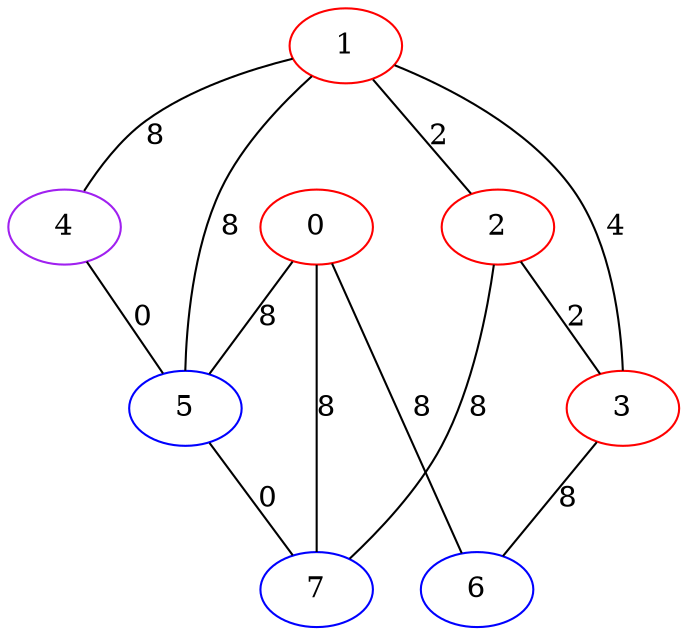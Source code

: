 graph "" {
0 [color=red, weight=1];
1 [color=red, weight=1];
2 [color=red, weight=1];
3 [color=red, weight=1];
4 [color=purple, weight=4];
5 [color=blue, weight=3];
6 [color=blue, weight=3];
7 [color=blue, weight=3];
0 -- 5  [key=0, label=8];
0 -- 6  [key=0, label=8];
0 -- 7  [key=0, label=8];
1 -- 2  [key=0, label=2];
1 -- 3  [key=0, label=4];
1 -- 4  [key=0, label=8];
1 -- 5  [key=0, label=8];
2 -- 3  [key=0, label=2];
2 -- 7  [key=0, label=8];
3 -- 6  [key=0, label=8];
4 -- 5  [key=0, label=0];
5 -- 7  [key=0, label=0];
}
